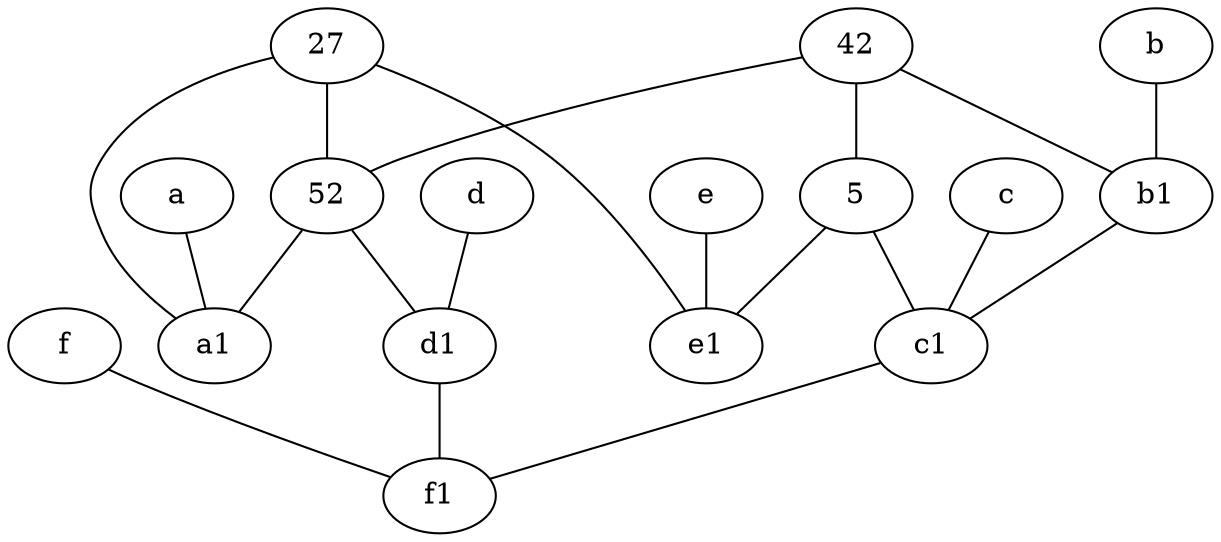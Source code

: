 graph {
	node [labelfontsize=50]
	f [labelfontsize=50 pos="3,9!"]
	a [labelfontsize=50 pos="8,2!"]
	27 [labelfontsize=50]
	52 [labelfontsize=50]
	c [labelfontsize=50 pos="4.5,2!"]
	f1 [labelfontsize=50 pos="3,8!"]
	e [labelfontsize=50 pos="7,9!"]
	a1 [labelfontsize=50 pos="8,3!"]
	c1 [labelfontsize=50 pos="4.5,3!"]
	e1 [labelfontsize=50 pos="7,7!"]
	42 [labelfontsize=50]
	b [labelfontsize=50 pos="10,4!"]
	5 [labelfontsize=50]
	d1 [labelfontsize=50 pos="3,5!"]
	d [labelfontsize=50 pos="2,5!"]
	b1 [labelfontsize=50 pos="9,4!"]
	e -- e1
	27 -- a1
	d -- d1
	42 -- 5
	5 -- e1
	f -- f1
	42 -- b1
	5 -- c1
	d1 -- f1
	52 -- a1
	c -- c1
	42 -- 52
	b1 -- c1
	27 -- 52
	a -- a1
	c1 -- f1
	52 -- d1
	27 -- e1
	b -- b1
}
